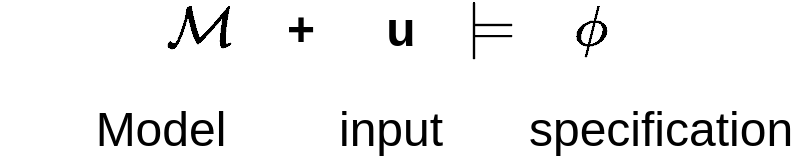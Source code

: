 <mxfile version="15.8.2" type="github">
  <diagram id="5yoc-NYp9CJehfbE5tVS" name="Page-1">
    <mxGraphModel dx="1350" dy="793" grid="1" gridSize="10" guides="1" tooltips="1" connect="1" arrows="1" fold="1" page="1" pageScale="1" pageWidth="850" pageHeight="1100" math="1" shadow="0">
      <root>
        <mxCell id="0" />
        <mxCell id="1" parent="0" />
        <mxCell id="tRbGYyEuUp6FiMF7q_Kd-1" value="&lt;div&gt;&lt;font style=&quot;font-size: 24px&quot;&gt;&lt;b&gt;$$\mathcal{M}$$&lt;/b&gt;&lt;/font&gt;&lt;/div&gt;" style="text;html=1;align=center;verticalAlign=middle;resizable=0;points=[];autosize=1;strokeColor=none;fillColor=none;" vertex="1" parent="1">
          <mxGeometry x="170" y="260" width="200" height="20" as="geometry" />
        </mxCell>
        <mxCell id="tRbGYyEuUp6FiMF7q_Kd-2" value="&lt;font style=&quot;font-size: 24px&quot;&gt;&lt;b&gt;+&lt;/b&gt;&lt;/font&gt;" style="text;html=1;align=center;verticalAlign=middle;resizable=0;points=[];autosize=1;strokeColor=none;fillColor=none;" vertex="1" parent="1">
          <mxGeometry x="305" y="260" width="30" height="20" as="geometry" />
        </mxCell>
        <mxCell id="tRbGYyEuUp6FiMF7q_Kd-3" value="&lt;font style=&quot;font-size: 24px&quot;&gt;&lt;b&gt;u&lt;/b&gt;&lt;/font&gt;" style="text;html=1;align=center;verticalAlign=middle;resizable=0;points=[];autosize=1;strokeColor=none;fillColor=none;fontSize=18;" vertex="1" parent="1">
          <mxGeometry x="355" y="255" width="30" height="30" as="geometry" />
        </mxCell>
        <mxCell id="tRbGYyEuUp6FiMF7q_Kd-4" value="&lt;b&gt;&lt;font style=&quot;font-size: 24px&quot;&gt;$$\models$$&lt;/font&gt;&lt;/b&gt;" style="text;html=1;align=center;verticalAlign=middle;resizable=0;points=[];autosize=1;strokeColor=none;fillColor=none;fontSize=18;" vertex="1" parent="1">
          <mxGeometry x="335" y="255" width="160" height="30" as="geometry" />
        </mxCell>
        <mxCell id="tRbGYyEuUp6FiMF7q_Kd-5" value="&lt;font style=&quot;font-size: 24px&quot;&gt;&lt;b&gt;$$\phi$$&lt;/b&gt;&lt;/font&gt;" style="text;html=1;align=center;verticalAlign=middle;resizable=0;points=[];autosize=1;strokeColor=none;fillColor=none;fontSize=18;" vertex="1" parent="1">
          <mxGeometry x="410" y="255" width="110" height="30" as="geometry" />
        </mxCell>
        <mxCell id="tRbGYyEuUp6FiMF7q_Kd-6" value="Model" style="text;html=1;align=center;verticalAlign=middle;resizable=0;points=[];autosize=1;strokeColor=none;fillColor=none;fontSize=24;" vertex="1" parent="1">
          <mxGeometry x="210" y="305" width="80" height="30" as="geometry" />
        </mxCell>
        <mxCell id="tRbGYyEuUp6FiMF7q_Kd-7" value="input" style="text;html=1;align=center;verticalAlign=middle;resizable=0;points=[];autosize=1;strokeColor=none;fillColor=none;fontSize=24;" vertex="1" parent="1">
          <mxGeometry x="330" y="305" width="70" height="30" as="geometry" />
        </mxCell>
        <mxCell id="tRbGYyEuUp6FiMF7q_Kd-8" value="specification" style="text;html=1;align=center;verticalAlign=middle;resizable=0;points=[];autosize=1;strokeColor=none;fillColor=none;fontSize=24;" vertex="1" parent="1">
          <mxGeometry x="425" y="305" width="150" height="30" as="geometry" />
        </mxCell>
      </root>
    </mxGraphModel>
  </diagram>
</mxfile>
